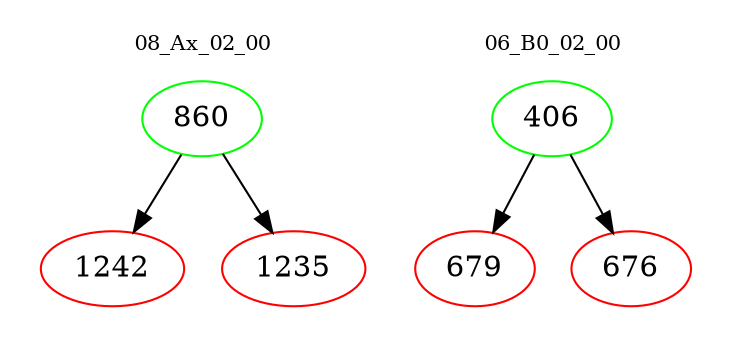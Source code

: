 digraph{
subgraph cluster_0 {
color = white
label = "08_Ax_02_00";
fontsize=10;
T0_860 [label="860", color="green"]
T0_860 -> T0_1242 [color="black"]
T0_1242 [label="1242", color="red"]
T0_860 -> T0_1235 [color="black"]
T0_1235 [label="1235", color="red"]
}
subgraph cluster_1 {
color = white
label = "06_B0_02_00";
fontsize=10;
T1_406 [label="406", color="green"]
T1_406 -> T1_679 [color="black"]
T1_679 [label="679", color="red"]
T1_406 -> T1_676 [color="black"]
T1_676 [label="676", color="red"]
}
}

